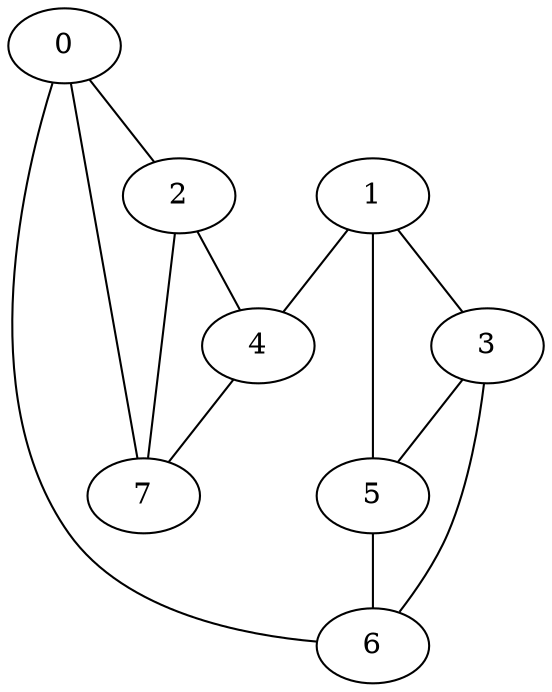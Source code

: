 strict graph "random_regular_graph(3, 8)" {
0;
1;
2;
3;
4;
5;
6;
7;
0 -- 2  [capacity="1.0"];
0 -- 6  [capacity="1.0"];
0 -- 7  [capacity="1.0"];
1 -- 3  [capacity="1.0"];
1 -- 4  [capacity="1.0"];
1 -- 5  [capacity="1.0"];
2 -- 4  [capacity="1.0"];
2 -- 7  [capacity="1.0"];
3 -- 5  [capacity="1.0"];
3 -- 6  [capacity="1.0"];
4 -- 7  [capacity="1.0"];
5 -- 6  [capacity="1.0"];
}

